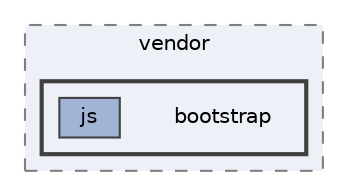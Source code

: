 digraph "public/Muse/assets/vendor/bootstrap"
{
 // LATEX_PDF_SIZE
  bgcolor="transparent";
  edge [fontname=Helvetica,fontsize=10,labelfontname=Helvetica,labelfontsize=10];
  node [fontname=Helvetica,fontsize=10,shape=box,height=0.2,width=0.4];
  compound=true
  subgraph clusterdir_9fefae0eca2a2a8210e5622cdcf99cc1 {
    graph [ bgcolor="#edf0f7", pencolor="grey50", label="vendor", fontname=Helvetica,fontsize=10 style="filled,dashed", URL="dir_9fefae0eca2a2a8210e5622cdcf99cc1.html",tooltip=""]
  subgraph clusterdir_e7a2592c5ad7804ef72fc00489bb4f0e {
    graph [ bgcolor="#edf0f7", pencolor="grey25", label="", fontname=Helvetica,fontsize=10 style="filled,bold", URL="dir_e7a2592c5ad7804ef72fc00489bb4f0e.html",tooltip=""]
    dir_e7a2592c5ad7804ef72fc00489bb4f0e [shape=plaintext, label="bootstrap"];
  dir_1ca235111c0088355141a77160f8cd93 [label="js", fillcolor="#a2b4d6", color="grey25", style="filled", URL="dir_1ca235111c0088355141a77160f8cd93.html",tooltip=""];
  }
  }
}

